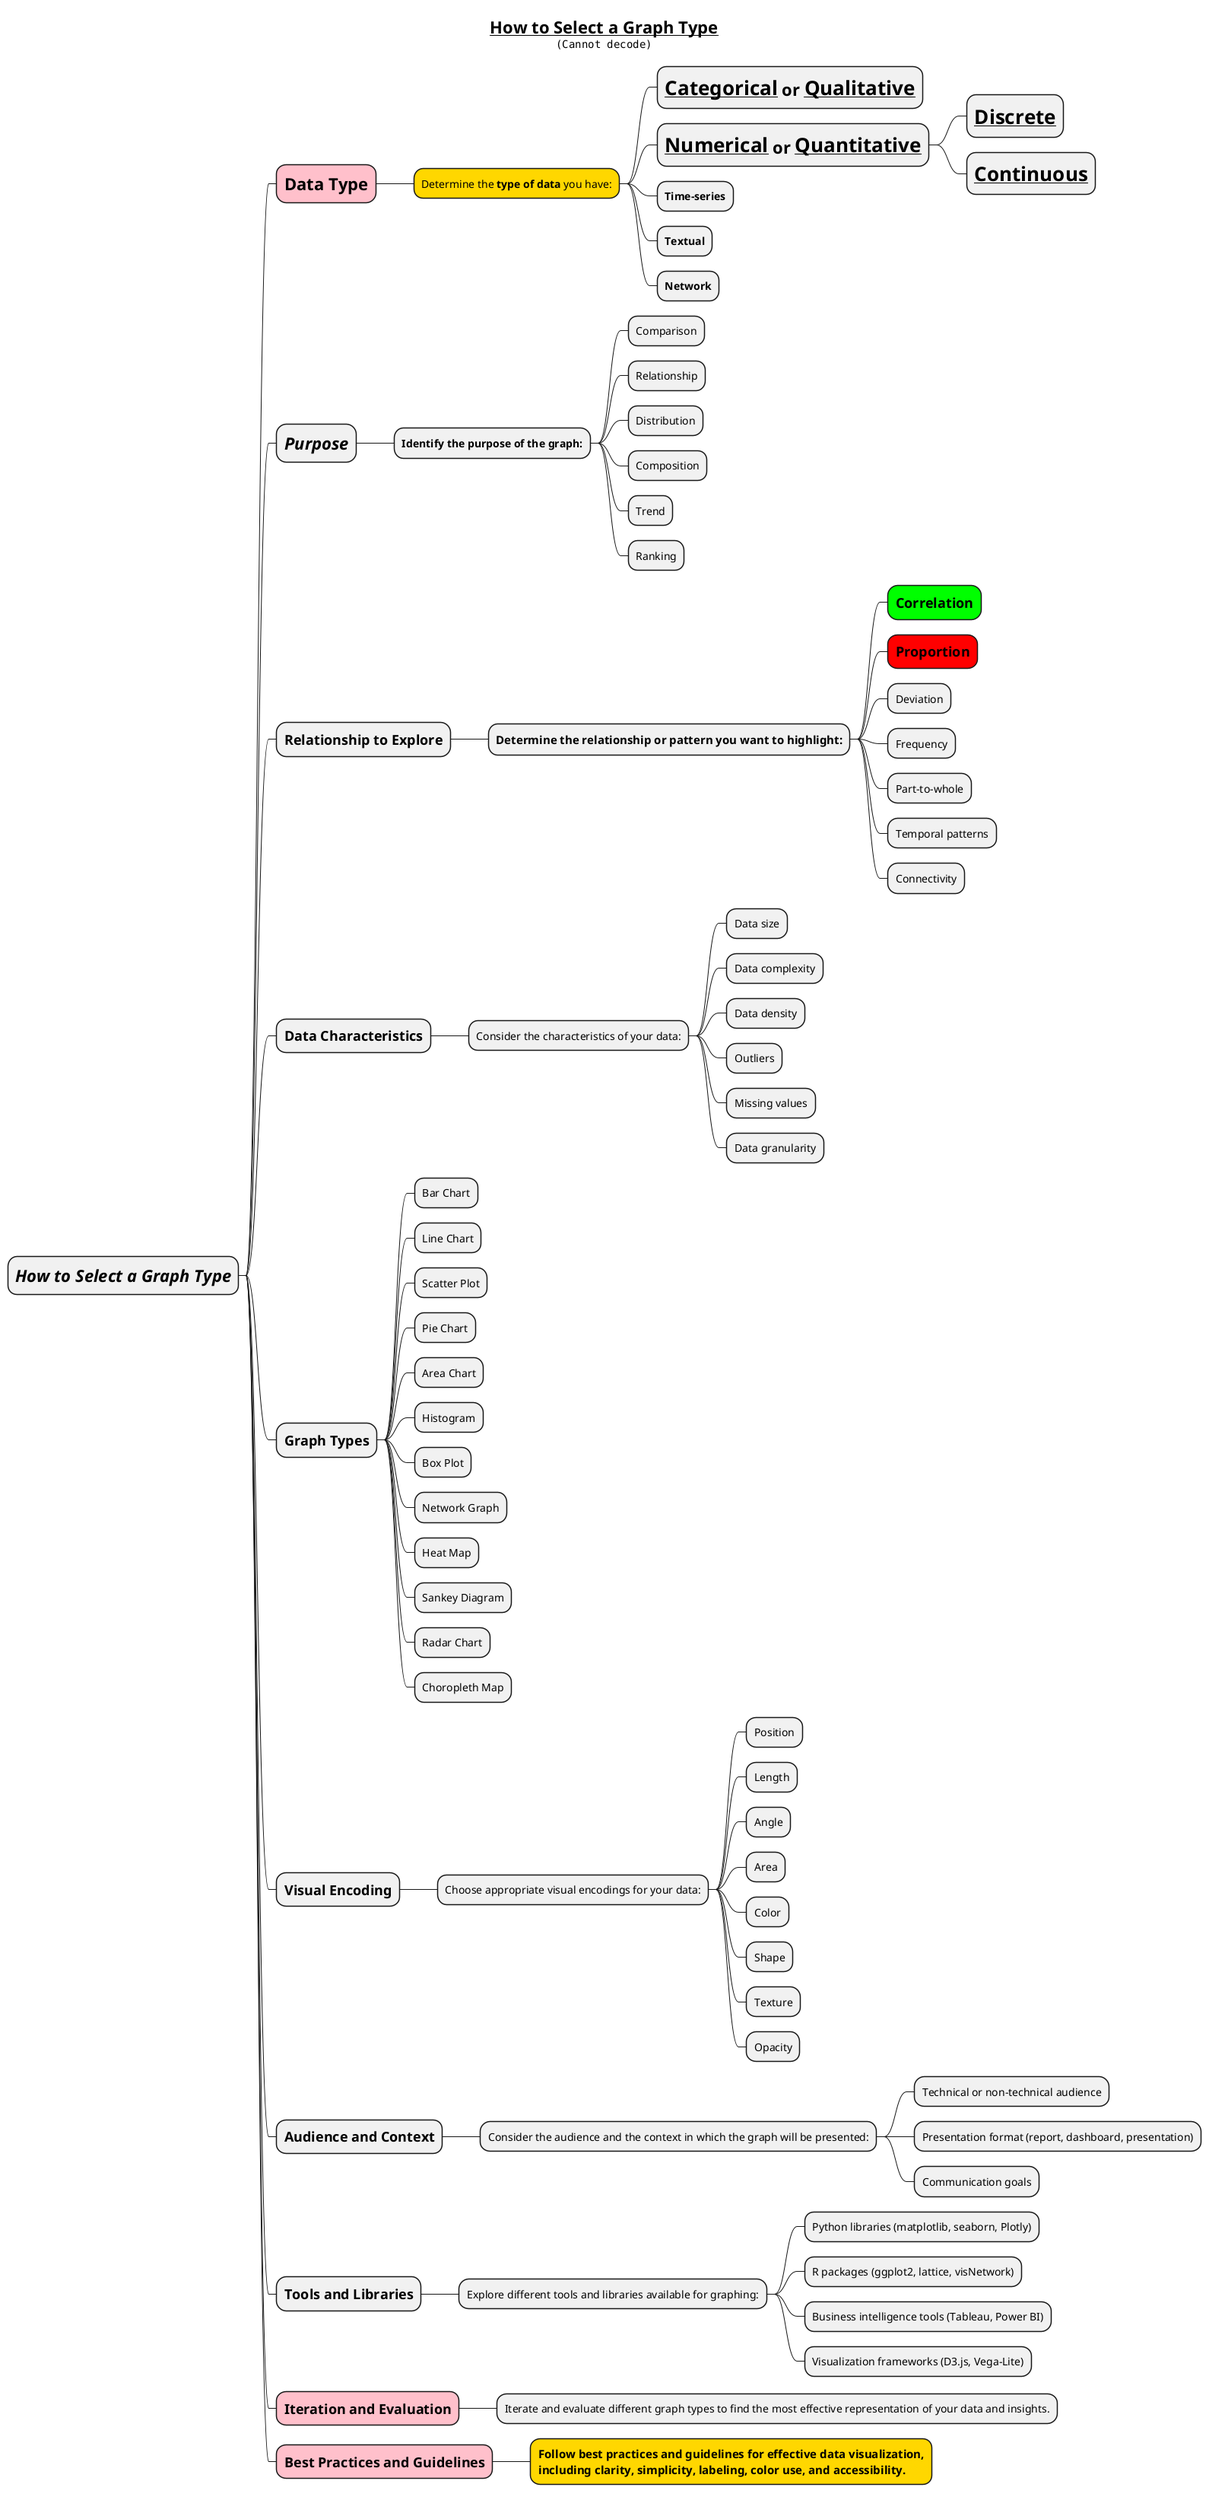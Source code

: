 @startmindmap
title =__How to Select a Graph Type__\n<img:images/core_principles-of-data-visualization.png>

* =//How to Select a Graph Type//
**[#pink] =**Data Type**
***[#gold] Determine the **type of data** you have:
**** =**__Categorical__ or __Qualitative__**
**** =**__Numerical__ or __Quantitative__**
***** =**__Discrete__**
***** =**__Continuous__**
**** **Time-series**
**** **Textual**
**** **Network**

** =//Purpose//
*** **Identify the purpose of the graph:**
**** Comparison
**** Relationship
**** Distribution
**** Composition
**** Trend
**** Ranking

** =Relationship to Explore
*** ===Determine the relationship or pattern you want to highlight:
****[#lime] =Correlation
****[#red] =Proportion
**** Deviation
**** Frequency
**** Part-to-whole
**** Temporal patterns
**** Connectivity

** =Data Characteristics
*** Consider the characteristics of your data:
**** Data size
**** Data complexity
**** Data density
**** Outliers
**** Missing values
**** Data granularity

** =Graph Types
*** Bar Chart
*** Line Chart
*** Scatter Plot
*** Pie Chart
*** Area Chart
*** Histogram
*** Box Plot
*** Network Graph
*** Heat Map
*** Sankey Diagram
*** Radar Chart
*** Choropleth Map

** =Visual Encoding
*** Choose appropriate visual encodings for your data:
**** Position
**** Length
**** Angle
**** Area
**** Color
**** Shape
**** Texture
**** Opacity

** =Audience and Context
*** Consider the audience and the context in which the graph will be presented:
**** Technical or non-technical audience
**** Presentation format (report, dashboard, presentation)
**** Communication goals

** =Tools and Libraries
*** Explore different tools and libraries available for graphing:
**** Python libraries (matplotlib, seaborn, Plotly)
**** R packages (ggplot2, lattice, visNetwork)
**** Business intelligence tools (Tableau, Power BI)
**** Visualization frameworks (D3.js, Vega-Lite)

**[#pink] =Iteration and Evaluation
*** Iterate and evaluate different graph types to find the most effective representation of your data and insights.

**[#pink] =Best Practices and Guidelines
***[#gold] ===Follow best practices and guidelines for effective data visualization, \n===including clarity, simplicity, labeling, color use, and accessibility.

@endmindmap
